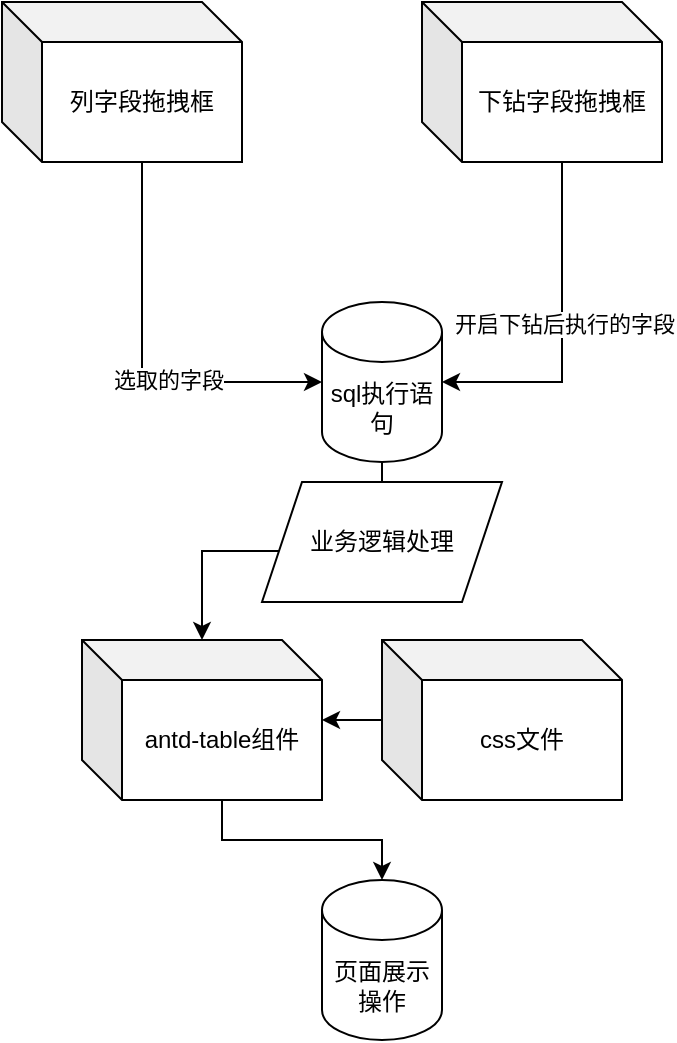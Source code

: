 <mxfile version="21.6.8" type="github">
  <diagram name="第 1 页" id="7BLzQStU7AodYiW3KN75">
    <mxGraphModel dx="1706" dy="657" grid="0" gridSize="10" guides="1" tooltips="1" connect="1" arrows="1" fold="1" page="1" pageScale="1" pageWidth="827" pageHeight="1169" math="0" shadow="0">
      <root>
        <mxCell id="0" />
        <mxCell id="1" parent="0" />
        <mxCell id="BRebZ84E2iHo8YMvpLch-7" style="edgeStyle=orthogonalEdgeStyle;rounded=0;orthogonalLoop=1;jettySize=auto;html=1;exitX=0;exitY=0;exitDx=70;exitDy=80;exitPerimeter=0;entryX=0;entryY=0.5;entryDx=0;entryDy=0;entryPerimeter=0;" edge="1" parent="1" source="BRebZ84E2iHo8YMvpLch-1" target="BRebZ84E2iHo8YMvpLch-2">
          <mxGeometry relative="1" as="geometry" />
        </mxCell>
        <mxCell id="BRebZ84E2iHo8YMvpLch-8" value="选取的字段" style="edgeLabel;html=1;align=center;verticalAlign=middle;resizable=0;points=[];" vertex="1" connectable="0" parent="BRebZ84E2iHo8YMvpLch-7">
          <mxGeometry x="0.223" y="1" relative="1" as="geometry">
            <mxPoint as="offset" />
          </mxGeometry>
        </mxCell>
        <mxCell id="BRebZ84E2iHo8YMvpLch-1" value="列字段拖拽框" style="shape=cube;whiteSpace=wrap;html=1;boundedLbl=1;backgroundOutline=1;darkOpacity=0.05;darkOpacity2=0.1;" vertex="1" parent="1">
          <mxGeometry x="180" y="170" width="120" height="80" as="geometry" />
        </mxCell>
        <mxCell id="BRebZ84E2iHo8YMvpLch-12" style="edgeStyle=orthogonalEdgeStyle;rounded=0;orthogonalLoop=1;jettySize=auto;html=1;exitX=0.5;exitY=1;exitDx=0;exitDy=0;exitPerimeter=0;" edge="1" parent="1" source="BRebZ84E2iHo8YMvpLch-2" target="BRebZ84E2iHo8YMvpLch-4">
          <mxGeometry relative="1" as="geometry" />
        </mxCell>
        <mxCell id="BRebZ84E2iHo8YMvpLch-2" value="sql执行语句" style="shape=cylinder3;whiteSpace=wrap;html=1;boundedLbl=1;backgroundOutline=1;size=15;" vertex="1" parent="1">
          <mxGeometry x="340" y="320" width="60" height="80" as="geometry" />
        </mxCell>
        <mxCell id="BRebZ84E2iHo8YMvpLch-9" style="edgeStyle=orthogonalEdgeStyle;rounded=0;orthogonalLoop=1;jettySize=auto;html=1;exitX=0;exitY=0;exitDx=70;exitDy=80;exitPerimeter=0;entryX=1;entryY=0.5;entryDx=0;entryDy=0;entryPerimeter=0;" edge="1" parent="1" source="BRebZ84E2iHo8YMvpLch-3" target="BRebZ84E2iHo8YMvpLch-2">
          <mxGeometry relative="1" as="geometry" />
        </mxCell>
        <mxCell id="BRebZ84E2iHo8YMvpLch-10" value="开启下钻后执行的字段" style="edgeLabel;html=1;align=center;verticalAlign=middle;resizable=0;points=[];" vertex="1" connectable="0" parent="BRebZ84E2iHo8YMvpLch-9">
          <mxGeometry x="-0.053" y="1" relative="1" as="geometry">
            <mxPoint as="offset" />
          </mxGeometry>
        </mxCell>
        <mxCell id="BRebZ84E2iHo8YMvpLch-3" value="下钻字段拖拽框" style="shape=cube;whiteSpace=wrap;html=1;boundedLbl=1;backgroundOutline=1;darkOpacity=0.05;darkOpacity2=0.1;" vertex="1" parent="1">
          <mxGeometry x="390" y="170" width="120" height="80" as="geometry" />
        </mxCell>
        <mxCell id="BRebZ84E2iHo8YMvpLch-16" style="edgeStyle=orthogonalEdgeStyle;rounded=0;orthogonalLoop=1;jettySize=auto;html=1;exitX=0;exitY=0;exitDx=70;exitDy=80;exitPerimeter=0;entryX=0.5;entryY=0;entryDx=0;entryDy=0;entryPerimeter=0;" edge="1" parent="1" source="BRebZ84E2iHo8YMvpLch-4" target="BRebZ84E2iHo8YMvpLch-11">
          <mxGeometry relative="1" as="geometry" />
        </mxCell>
        <mxCell id="BRebZ84E2iHo8YMvpLch-4" value="antd-table组件" style="shape=cube;whiteSpace=wrap;html=1;boundedLbl=1;backgroundOutline=1;darkOpacity=0.05;darkOpacity2=0.1;" vertex="1" parent="1">
          <mxGeometry x="220" y="489" width="120" height="80" as="geometry" />
        </mxCell>
        <mxCell id="BRebZ84E2iHo8YMvpLch-15" style="edgeStyle=orthogonalEdgeStyle;rounded=0;orthogonalLoop=1;jettySize=auto;html=1;" edge="1" parent="1" source="BRebZ84E2iHo8YMvpLch-5" target="BRebZ84E2iHo8YMvpLch-4">
          <mxGeometry relative="1" as="geometry" />
        </mxCell>
        <mxCell id="BRebZ84E2iHo8YMvpLch-5" value="css文件" style="shape=cube;whiteSpace=wrap;html=1;boundedLbl=1;backgroundOutline=1;darkOpacity=0.05;darkOpacity2=0.1;" vertex="1" parent="1">
          <mxGeometry x="370" y="489" width="120" height="80" as="geometry" />
        </mxCell>
        <mxCell id="BRebZ84E2iHo8YMvpLch-11" value="页面展示操作" style="shape=cylinder3;whiteSpace=wrap;html=1;boundedLbl=1;backgroundOutline=1;size=15;" vertex="1" parent="1">
          <mxGeometry x="340" y="609" width="60" height="80" as="geometry" />
        </mxCell>
        <mxCell id="BRebZ84E2iHo8YMvpLch-18" value="业务逻辑处理" style="shape=parallelogram;perimeter=parallelogramPerimeter;whiteSpace=wrap;html=1;fixedSize=1;" vertex="1" parent="1">
          <mxGeometry x="310" y="410" width="120" height="60" as="geometry" />
        </mxCell>
      </root>
    </mxGraphModel>
  </diagram>
</mxfile>
